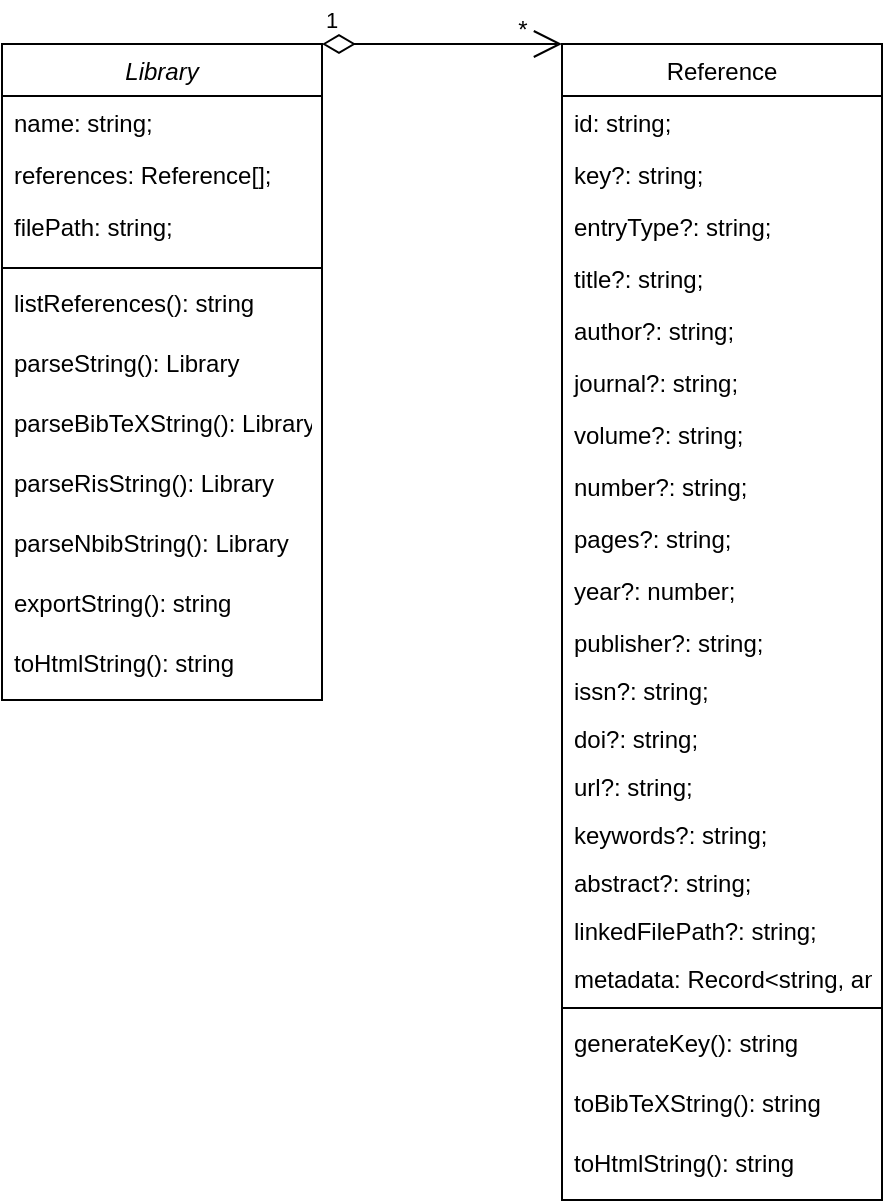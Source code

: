 <mxfile version="27.1.6">
  <diagram id="C5RBs43oDa-KdzZeNtuy" name="Page-1">
    <mxGraphModel dx="1426" dy="800" grid="1" gridSize="10" guides="1" tooltips="1" connect="1" arrows="1" fold="1" page="1" pageScale="1" pageWidth="827" pageHeight="1169" math="0" shadow="0">
      <root>
        <mxCell id="WIyWlLk6GJQsqaUBKTNV-0" />
        <mxCell id="WIyWlLk6GJQsqaUBKTNV-1" parent="WIyWlLk6GJQsqaUBKTNV-0" />
        <mxCell id="MHlftCsvBlxFQ_cZzD1O-25" value="Library" style="swimlane;fontStyle=2;align=center;verticalAlign=top;childLayout=stackLayout;horizontal=1;startSize=26;horizontalStack=0;resizeParent=1;resizeLast=0;collapsible=1;marginBottom=0;rounded=0;shadow=0;strokeWidth=1;" vertex="1" parent="WIyWlLk6GJQsqaUBKTNV-1">
          <mxGeometry x="194" y="162" width="160" height="328" as="geometry">
            <mxRectangle x="230" y="140" width="160" height="26" as="alternateBounds" />
          </mxGeometry>
        </mxCell>
        <mxCell id="MHlftCsvBlxFQ_cZzD1O-26" value="  name: string;&#xa;&#xa;&#xa;&#xa;" style="text;align=left;verticalAlign=top;spacingLeft=4;spacingRight=4;overflow=hidden;rotatable=0;points=[[0,0.5],[1,0.5]];portConstraint=eastwest;" vertex="1" parent="MHlftCsvBlxFQ_cZzD1O-25">
          <mxGeometry y="26" width="160" height="26" as="geometry" />
        </mxCell>
        <mxCell id="MHlftCsvBlxFQ_cZzD1O-27" value="  references: Reference[];&#xa;&#xa;&#xa;&#xa;" style="text;align=left;verticalAlign=top;spacingLeft=4;spacingRight=4;overflow=hidden;rotatable=0;points=[[0,0.5],[1,0.5]];portConstraint=eastwest;" vertex="1" parent="MHlftCsvBlxFQ_cZzD1O-25">
          <mxGeometry y="52" width="160" height="26" as="geometry" />
        </mxCell>
        <mxCell id="MHlftCsvBlxFQ_cZzD1O-28" value="  filePath: string;&#xa;&#xa;&#xa;&#xa;" style="text;align=left;verticalAlign=top;spacingLeft=4;spacingRight=4;overflow=hidden;rotatable=0;points=[[0,0.5],[1,0.5]];portConstraint=eastwest;" vertex="1" parent="MHlftCsvBlxFQ_cZzD1O-25">
          <mxGeometry y="78" width="160" height="30" as="geometry" />
        </mxCell>
        <mxCell id="MHlftCsvBlxFQ_cZzD1O-51" value="" style="line;strokeWidth=1;fillColor=none;align=left;verticalAlign=middle;spacingTop=-1;spacingLeft=3;spacingRight=3;rotatable=0;labelPosition=right;points=[];portConstraint=eastwest;strokeColor=inherit;" vertex="1" parent="MHlftCsvBlxFQ_cZzD1O-25">
          <mxGeometry y="108" width="160" height="8" as="geometry" />
        </mxCell>
        <mxCell id="MHlftCsvBlxFQ_cZzD1O-52" value="listReferences(): string&#xa;&#xa;&#xa;&#xa;" style="text;align=left;verticalAlign=top;spacingLeft=4;spacingRight=4;overflow=hidden;rotatable=0;points=[[0,0.5],[1,0.5]];portConstraint=eastwest;" vertex="1" parent="MHlftCsvBlxFQ_cZzD1O-25">
          <mxGeometry y="116" width="160" height="30" as="geometry" />
        </mxCell>
        <mxCell id="MHlftCsvBlxFQ_cZzD1O-53" value="parseString(): Library" style="text;align=left;verticalAlign=top;spacingLeft=4;spacingRight=4;overflow=hidden;rotatable=0;points=[[0,0.5],[1,0.5]];portConstraint=eastwest;" vertex="1" parent="MHlftCsvBlxFQ_cZzD1O-25">
          <mxGeometry y="146" width="160" height="30" as="geometry" />
        </mxCell>
        <mxCell id="MHlftCsvBlxFQ_cZzD1O-54" value="parseBibTeXString(): Library" style="text;align=left;verticalAlign=top;spacingLeft=4;spacingRight=4;overflow=hidden;rotatable=0;points=[[0,0.5],[1,0.5]];portConstraint=eastwest;" vertex="1" parent="MHlftCsvBlxFQ_cZzD1O-25">
          <mxGeometry y="176" width="160" height="30" as="geometry" />
        </mxCell>
        <mxCell id="MHlftCsvBlxFQ_cZzD1O-55" value="parseRisString(): Library" style="text;align=left;verticalAlign=top;spacingLeft=4;spacingRight=4;overflow=hidden;rotatable=0;points=[[0,0.5],[1,0.5]];portConstraint=eastwest;" vertex="1" parent="MHlftCsvBlxFQ_cZzD1O-25">
          <mxGeometry y="206" width="160" height="30" as="geometry" />
        </mxCell>
        <mxCell id="MHlftCsvBlxFQ_cZzD1O-56" value="parseNbibString(): Library" style="text;align=left;verticalAlign=top;spacingLeft=4;spacingRight=4;overflow=hidden;rotatable=0;points=[[0,0.5],[1,0.5]];portConstraint=eastwest;" vertex="1" parent="MHlftCsvBlxFQ_cZzD1O-25">
          <mxGeometry y="236" width="160" height="30" as="geometry" />
        </mxCell>
        <mxCell id="MHlftCsvBlxFQ_cZzD1O-57" value="exportString(): string" style="text;align=left;verticalAlign=top;spacingLeft=4;spacingRight=4;overflow=hidden;rotatable=0;points=[[0,0.5],[1,0.5]];portConstraint=eastwest;" vertex="1" parent="MHlftCsvBlxFQ_cZzD1O-25">
          <mxGeometry y="266" width="160" height="30" as="geometry" />
        </mxCell>
        <mxCell id="MHlftCsvBlxFQ_cZzD1O-58" value="  toHtmlString(): string" style="text;align=left;verticalAlign=top;spacingLeft=4;spacingRight=4;overflow=hidden;rotatable=0;points=[[0,0.5],[1,0.5]];portConstraint=eastwest;" vertex="1" parent="MHlftCsvBlxFQ_cZzD1O-25">
          <mxGeometry y="296" width="160" height="30" as="geometry" />
        </mxCell>
        <mxCell id="MHlftCsvBlxFQ_cZzD1O-29" value="Reference" style="swimlane;fontStyle=0;align=center;verticalAlign=top;childLayout=stackLayout;horizontal=1;startSize=26;horizontalStack=0;resizeParent=1;resizeLast=0;collapsible=1;marginBottom=0;rounded=0;shadow=0;strokeWidth=1;" vertex="1" parent="WIyWlLk6GJQsqaUBKTNV-1">
          <mxGeometry x="474" y="162" width="160" height="578" as="geometry">
            <mxRectangle x="474" y="162" width="160" height="26" as="alternateBounds" />
          </mxGeometry>
        </mxCell>
        <mxCell id="MHlftCsvBlxFQ_cZzD1O-30" value="  id: string;&#xa;&#xa;" style="text;align=left;verticalAlign=top;spacingLeft=4;spacingRight=4;overflow=hidden;rotatable=0;points=[[0,0.5],[1,0.5]];portConstraint=eastwest;" vertex="1" parent="MHlftCsvBlxFQ_cZzD1O-29">
          <mxGeometry y="26" width="160" height="26" as="geometry" />
        </mxCell>
        <mxCell id="MHlftCsvBlxFQ_cZzD1O-31" value="  key?: string;&#xa;&#xa;" style="text;align=left;verticalAlign=top;spacingLeft=4;spacingRight=4;overflow=hidden;rotatable=0;points=[[0,0.5],[1,0.5]];portConstraint=eastwest;rounded=0;shadow=0;html=0;" vertex="1" parent="MHlftCsvBlxFQ_cZzD1O-29">
          <mxGeometry y="52" width="160" height="26" as="geometry" />
        </mxCell>
        <mxCell id="MHlftCsvBlxFQ_cZzD1O-32" value="  entryType?: string;&#xa;&#xa;" style="text;align=left;verticalAlign=top;spacingLeft=4;spacingRight=4;overflow=hidden;rotatable=0;points=[[0,0.5],[1,0.5]];portConstraint=eastwest;rounded=0;shadow=0;html=0;" vertex="1" parent="MHlftCsvBlxFQ_cZzD1O-29">
          <mxGeometry y="78" width="160" height="26" as="geometry" />
        </mxCell>
        <mxCell id="MHlftCsvBlxFQ_cZzD1O-33" value="  title?: string;&#xa;&#xa;&#xa;&#xa;" style="text;align=left;verticalAlign=top;spacingLeft=4;spacingRight=4;overflow=hidden;rotatable=0;points=[[0,0.5],[1,0.5]];portConstraint=eastwest;rounded=0;shadow=0;html=0;" vertex="1" parent="MHlftCsvBlxFQ_cZzD1O-29">
          <mxGeometry y="104" width="160" height="26" as="geometry" />
        </mxCell>
        <mxCell id="MHlftCsvBlxFQ_cZzD1O-34" value="  author?: string;&#xa;&#xa;&#xa;&#xa;" style="text;align=left;verticalAlign=top;spacingLeft=4;spacingRight=4;overflow=hidden;rotatable=0;points=[[0,0.5],[1,0.5]];portConstraint=eastwest;rounded=0;shadow=0;html=0;" vertex="1" parent="MHlftCsvBlxFQ_cZzD1O-29">
          <mxGeometry y="130" width="160" height="26" as="geometry" />
        </mxCell>
        <mxCell id="MHlftCsvBlxFQ_cZzD1O-35" value="  journal?: string;&#xa;&#xa;&#xa;&#xa;" style="text;align=left;verticalAlign=top;spacingLeft=4;spacingRight=4;overflow=hidden;rotatable=0;points=[[0,0.5],[1,0.5]];portConstraint=eastwest;rounded=0;shadow=0;html=0;" vertex="1" parent="MHlftCsvBlxFQ_cZzD1O-29">
          <mxGeometry y="156" width="160" height="26" as="geometry" />
        </mxCell>
        <mxCell id="MHlftCsvBlxFQ_cZzD1O-36" value="  volume?: string;&#xa;&#xa;&#xa;&#xa;" style="text;align=left;verticalAlign=top;spacingLeft=4;spacingRight=4;overflow=hidden;rotatable=0;points=[[0,0.5],[1,0.5]];portConstraint=eastwest;rounded=0;shadow=0;html=0;" vertex="1" parent="MHlftCsvBlxFQ_cZzD1O-29">
          <mxGeometry y="182" width="160" height="26" as="geometry" />
        </mxCell>
        <mxCell id="MHlftCsvBlxFQ_cZzD1O-37" value="  number?: string;&#xa;&#xa;&#xa;&#xa;" style="text;align=left;verticalAlign=top;spacingLeft=4;spacingRight=4;overflow=hidden;rotatable=0;points=[[0,0.5],[1,0.5]];portConstraint=eastwest;rounded=0;shadow=0;html=0;" vertex="1" parent="MHlftCsvBlxFQ_cZzD1O-29">
          <mxGeometry y="208" width="160" height="26" as="geometry" />
        </mxCell>
        <mxCell id="MHlftCsvBlxFQ_cZzD1O-38" value="  pages?: string;&#xa;&#xa;&#xa;&#xa;" style="text;align=left;verticalAlign=top;spacingLeft=4;spacingRight=4;overflow=hidden;rotatable=0;points=[[0,0.5],[1,0.5]];portConstraint=eastwest;rounded=0;shadow=0;html=0;" vertex="1" parent="MHlftCsvBlxFQ_cZzD1O-29">
          <mxGeometry y="234" width="160" height="26" as="geometry" />
        </mxCell>
        <mxCell id="MHlftCsvBlxFQ_cZzD1O-39" value="  year?: number;&#xa;&#xa;&#xa;&#xa;" style="text;align=left;verticalAlign=top;spacingLeft=4;spacingRight=4;overflow=hidden;rotatable=0;points=[[0,0.5],[1,0.5]];portConstraint=eastwest;rounded=0;shadow=0;html=0;" vertex="1" parent="MHlftCsvBlxFQ_cZzD1O-29">
          <mxGeometry y="260" width="160" height="26" as="geometry" />
        </mxCell>
        <mxCell id="MHlftCsvBlxFQ_cZzD1O-40" value="  publisher?: string;&#xa;&#xa;&#xa;&#xa;" style="text;align=left;verticalAlign=top;spacingLeft=4;spacingRight=4;overflow=hidden;rotatable=0;points=[[0,0.5],[1,0.5]];portConstraint=eastwest;rounded=0;shadow=0;html=0;" vertex="1" parent="MHlftCsvBlxFQ_cZzD1O-29">
          <mxGeometry y="286" width="160" height="24" as="geometry" />
        </mxCell>
        <mxCell id="MHlftCsvBlxFQ_cZzD1O-41" value="  issn?: string;&#xa;&#xa;&#xa;&#xa;&#xa;&#xa;" style="text;align=left;verticalAlign=top;spacingLeft=4;spacingRight=4;overflow=hidden;rotatable=0;points=[[0,0.5],[1,0.5]];portConstraint=eastwest;rounded=0;shadow=0;html=0;" vertex="1" parent="MHlftCsvBlxFQ_cZzD1O-29">
          <mxGeometry y="310" width="160" height="24" as="geometry" />
        </mxCell>
        <mxCell id="MHlftCsvBlxFQ_cZzD1O-42" value="  doi?: string;&#xa;&#xa;&#xa;&#xa;&#xa;&#xa;" style="text;align=left;verticalAlign=top;spacingLeft=4;spacingRight=4;overflow=hidden;rotatable=0;points=[[0,0.5],[1,0.5]];portConstraint=eastwest;rounded=0;shadow=0;html=0;" vertex="1" parent="MHlftCsvBlxFQ_cZzD1O-29">
          <mxGeometry y="334" width="160" height="24" as="geometry" />
        </mxCell>
        <mxCell id="MHlftCsvBlxFQ_cZzD1O-43" value="  url?: string;&#xa;&#xa;&#xa;&#xa;&#xa;&#xa;&#xa;&#xa;" style="text;align=left;verticalAlign=top;spacingLeft=4;spacingRight=4;overflow=hidden;rotatable=0;points=[[0,0.5],[1,0.5]];portConstraint=eastwest;rounded=0;shadow=0;html=0;" vertex="1" parent="MHlftCsvBlxFQ_cZzD1O-29">
          <mxGeometry y="358" width="160" height="24" as="geometry" />
        </mxCell>
        <mxCell id="MHlftCsvBlxFQ_cZzD1O-44" value="  keywords?: string;&#xa;&#xa;&#xa;&#xa;&#xa;&#xa;&#xa;&#xa;&#xa;&#xa;" style="text;align=left;verticalAlign=top;spacingLeft=4;spacingRight=4;overflow=hidden;rotatable=0;points=[[0,0.5],[1,0.5]];portConstraint=eastwest;rounded=0;shadow=0;html=0;" vertex="1" parent="MHlftCsvBlxFQ_cZzD1O-29">
          <mxGeometry y="382" width="160" height="24" as="geometry" />
        </mxCell>
        <mxCell id="MHlftCsvBlxFQ_cZzD1O-45" value="  abstract?: string;&#xa;&#xa;&#xa;&#xa;&#xa;&#xa;&#xa;&#xa;&#xa;&#xa;&#xa;&#xa;" style="text;align=left;verticalAlign=top;spacingLeft=4;spacingRight=4;overflow=hidden;rotatable=0;points=[[0,0.5],[1,0.5]];portConstraint=eastwest;rounded=0;shadow=0;html=0;" vertex="1" parent="MHlftCsvBlxFQ_cZzD1O-29">
          <mxGeometry y="406" width="160" height="24" as="geometry" />
        </mxCell>
        <mxCell id="MHlftCsvBlxFQ_cZzD1O-46" value="  linkedFilePath?: string;&#xa;&#xa;&#xa;&#xa;&#xa;&#xa;&#xa;&#xa;&#xa;&#xa;&#xa;&#xa;" style="text;align=left;verticalAlign=top;spacingLeft=4;spacingRight=4;overflow=hidden;rotatable=0;points=[[0,0.5],[1,0.5]];portConstraint=eastwest;rounded=0;shadow=0;html=0;" vertex="1" parent="MHlftCsvBlxFQ_cZzD1O-29">
          <mxGeometry y="430" width="160" height="24" as="geometry" />
        </mxCell>
        <mxCell id="MHlftCsvBlxFQ_cZzD1O-47" value="  metadata: Record&lt;string, any&gt;;&#xa;&#xa;&#xa;&#xa;&#xa;&#xa;&#xa;&#xa;&#xa;&#xa;&#xa;&#xa;&#xa;&#xa;" style="text;align=left;verticalAlign=top;spacingLeft=4;spacingRight=4;overflow=hidden;rotatable=0;points=[[0,0.5],[1,0.5]];portConstraint=eastwest;rounded=0;shadow=0;html=0;" vertex="1" parent="MHlftCsvBlxFQ_cZzD1O-29">
          <mxGeometry y="454" width="160" height="24" as="geometry" />
        </mxCell>
        <mxCell id="MHlftCsvBlxFQ_cZzD1O-59" value="" style="line;strokeWidth=1;fillColor=none;align=left;verticalAlign=middle;spacingTop=-1;spacingLeft=3;spacingRight=3;rotatable=0;labelPosition=right;points=[];portConstraint=eastwest;strokeColor=inherit;" vertex="1" parent="MHlftCsvBlxFQ_cZzD1O-29">
          <mxGeometry y="478" width="160" height="8" as="geometry" />
        </mxCell>
        <mxCell id="MHlftCsvBlxFQ_cZzD1O-60" value="generateKey(): string" style="text;align=left;verticalAlign=top;spacingLeft=4;spacingRight=4;overflow=hidden;rotatable=0;points=[[0,0.5],[1,0.5]];portConstraint=eastwest;" vertex="1" parent="MHlftCsvBlxFQ_cZzD1O-29">
          <mxGeometry y="486" width="160" height="30" as="geometry" />
        </mxCell>
        <mxCell id="MHlftCsvBlxFQ_cZzD1O-61" value="toBibTeXString(): string" style="text;align=left;verticalAlign=top;spacingLeft=4;spacingRight=4;overflow=hidden;rotatable=0;points=[[0,0.5],[1,0.5]];portConstraint=eastwest;" vertex="1" parent="MHlftCsvBlxFQ_cZzD1O-29">
          <mxGeometry y="516" width="160" height="30" as="geometry" />
        </mxCell>
        <mxCell id="MHlftCsvBlxFQ_cZzD1O-62" value="toHtmlString(): string" style="text;align=left;verticalAlign=top;spacingLeft=4;spacingRight=4;overflow=hidden;rotatable=0;points=[[0,0.5],[1,0.5]];portConstraint=eastwest;" vertex="1" parent="MHlftCsvBlxFQ_cZzD1O-29">
          <mxGeometry y="546" width="160" height="30" as="geometry" />
        </mxCell>
        <mxCell id="MHlftCsvBlxFQ_cZzD1O-48" value="1" style="endArrow=open;html=1;endSize=12;startArrow=diamondThin;startSize=14;startFill=0;edgeStyle=orthogonalEdgeStyle;align=left;verticalAlign=bottom;rounded=0;" edge="1" parent="WIyWlLk6GJQsqaUBKTNV-1">
          <mxGeometry x="-1" y="3" relative="1" as="geometry">
            <mxPoint x="354" y="162" as="sourcePoint" />
            <mxPoint x="474" y="162" as="targetPoint" />
          </mxGeometry>
        </mxCell>
        <mxCell id="MHlftCsvBlxFQ_cZzD1O-49" value="*" style="text;html=1;align=center;verticalAlign=middle;resizable=0;points=[];autosize=1;strokeColor=none;fillColor=none;" vertex="1" parent="WIyWlLk6GJQsqaUBKTNV-1">
          <mxGeometry x="439" y="140" width="30" height="30" as="geometry" />
        </mxCell>
      </root>
    </mxGraphModel>
  </diagram>
</mxfile>
